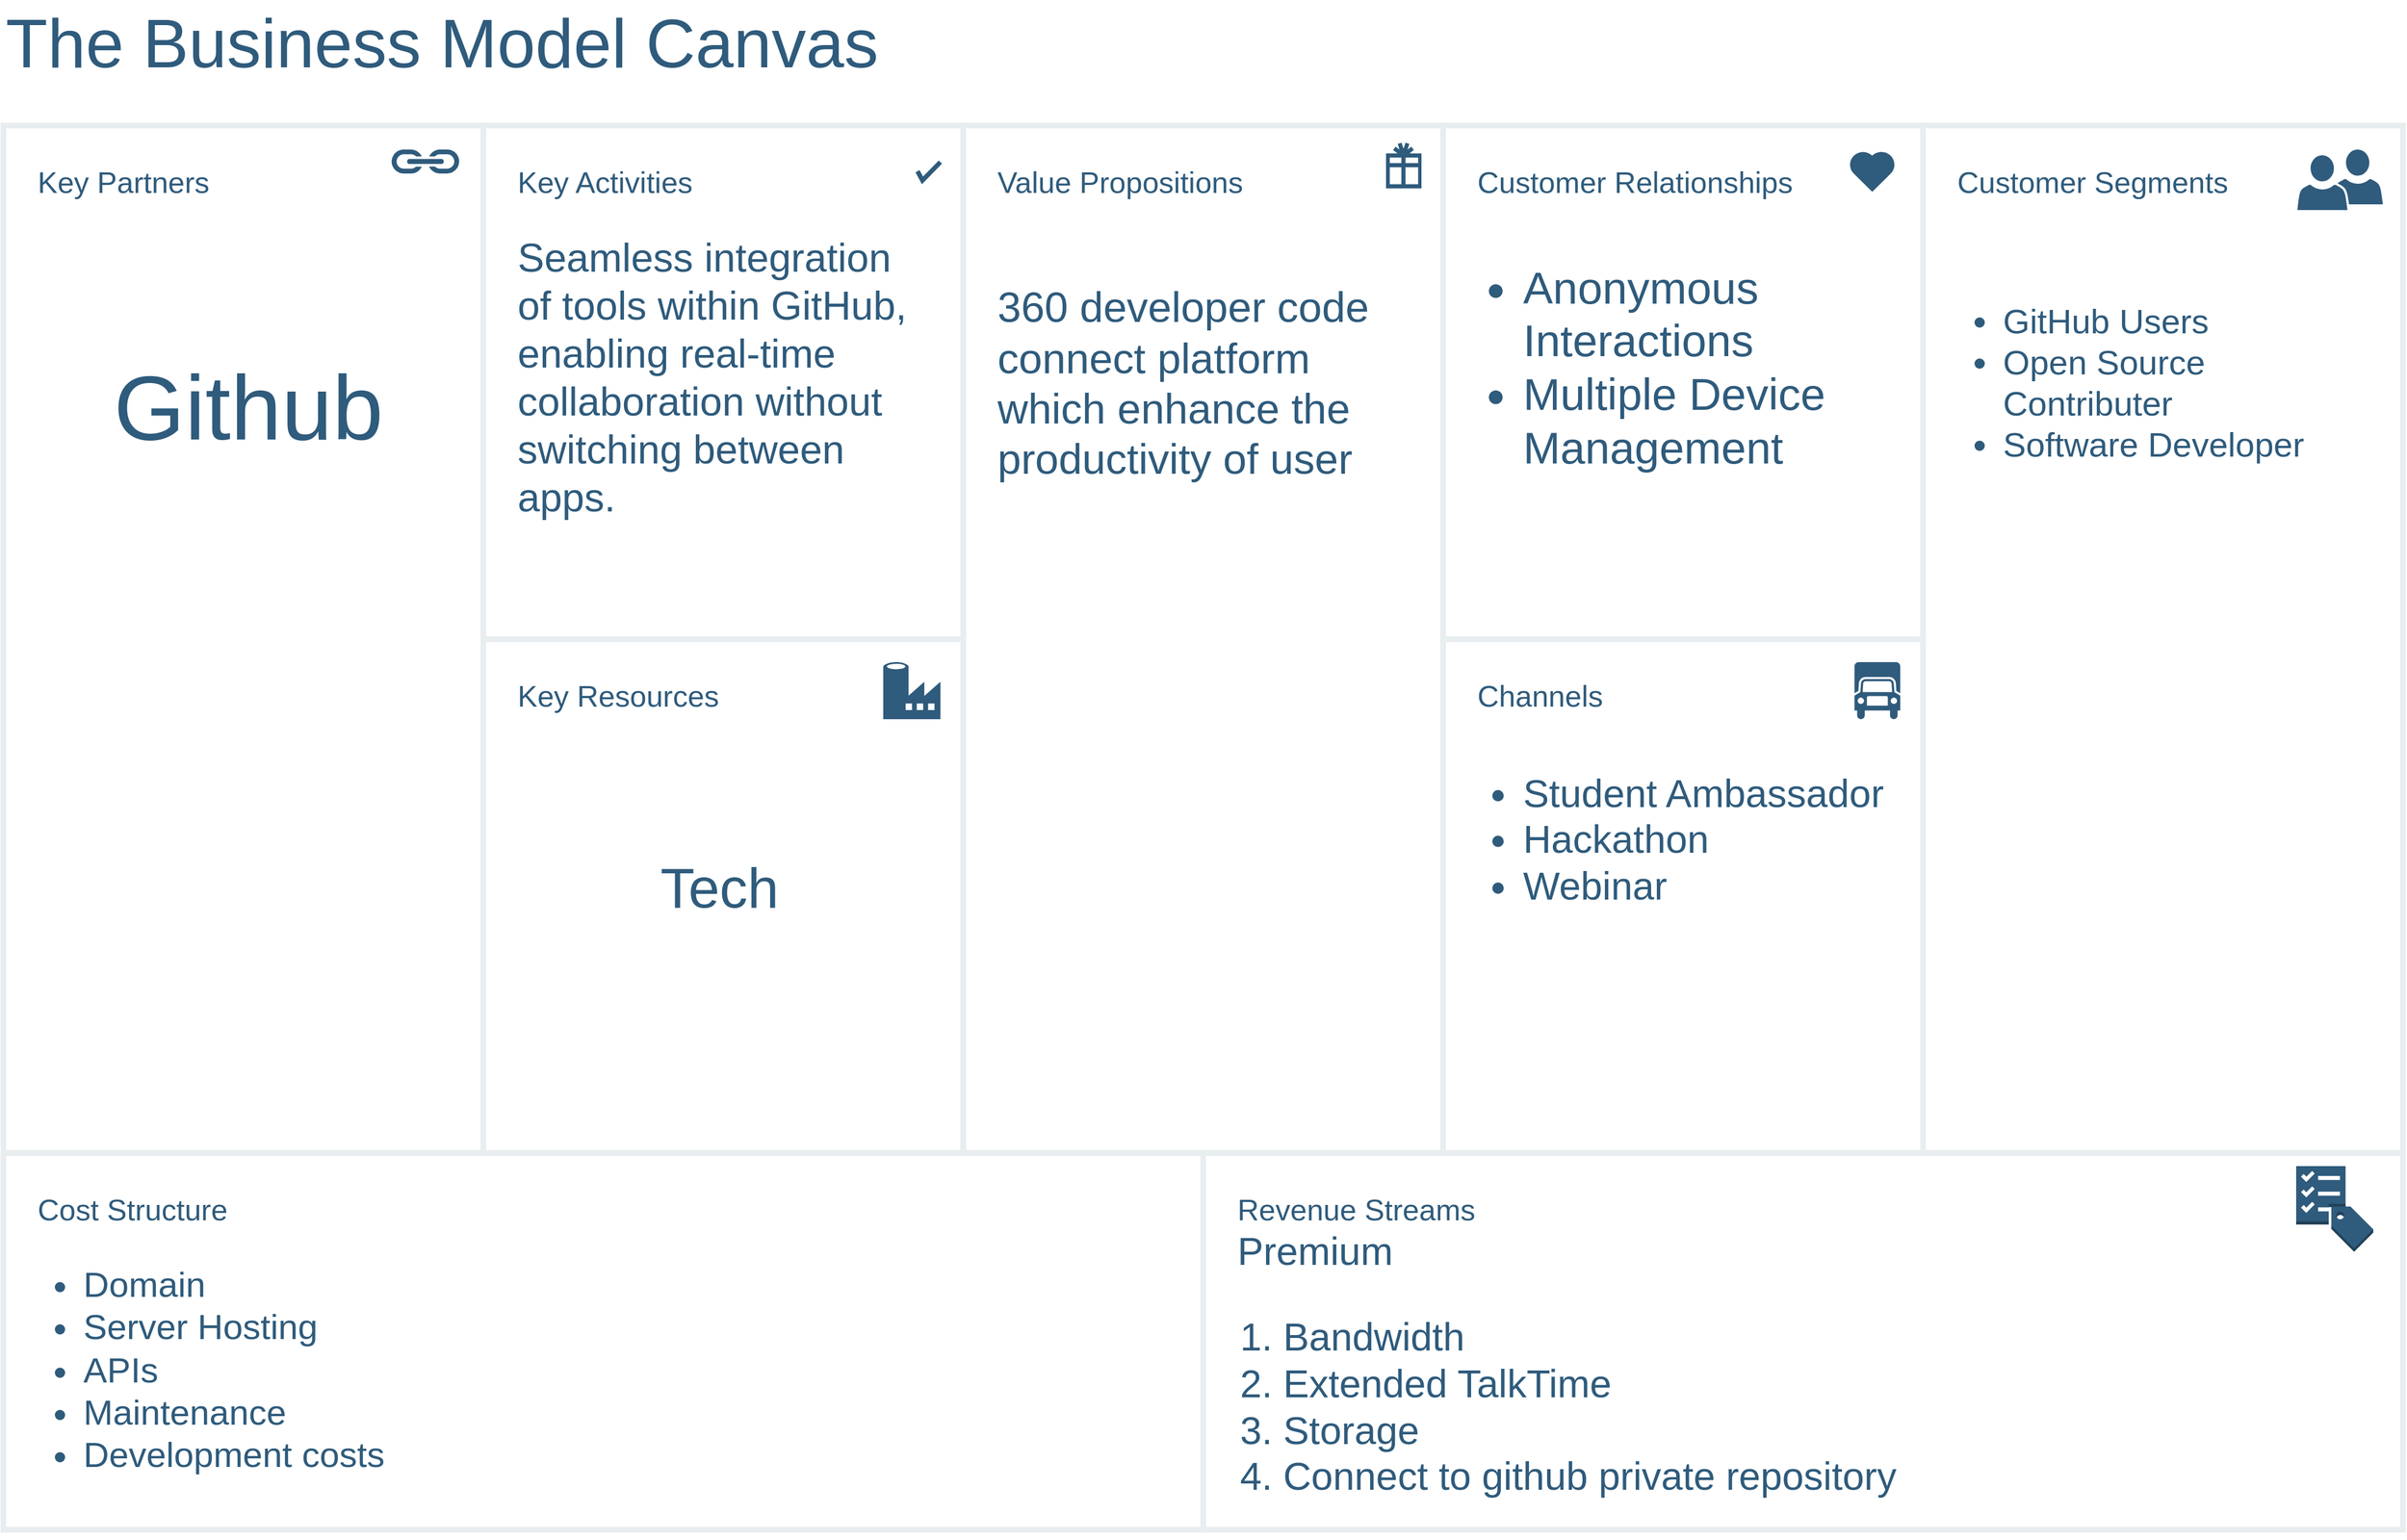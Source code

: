 <mxfile version="23.1.7" type="github">
  <diagram name="Page-1" id="p1RuVCVxmU14pc_VhnHu">
    <mxGraphModel dx="6681" dy="2088" grid="1" gridSize="10" guides="1" tooltips="1" connect="1" arrows="1" fold="1" page="1" pageScale="1" pageWidth="827" pageHeight="1169" math="0" shadow="0">
      <root>
        <mxCell id="0" />
        <mxCell id="1" parent="0" />
        <mxCell id="NQ-peuo-5sKG6vxYSsgB-1" value="&lt;div style=&quot;font-size: 26px&quot;&gt;&lt;font style=&quot;font-size: 26px&quot;&gt;Customer Relationships&lt;/font&gt;&lt;/div&gt;&lt;div&gt;&lt;br&gt;&lt;/div&gt;&lt;div&gt;&lt;div style=&quot;border-color: var(--border-color); font-size: 39px;&quot;&gt;&lt;ul&gt;&lt;li&gt;&lt;font style=&quot;border-color: var(--border-color);&quot;&gt;Anonymous&amp;nbsp; &amp;nbsp; &amp;nbsp; Interactions&lt;/font&gt;&lt;/li&gt;&lt;li&gt;Multiple Device Management&lt;/li&gt;&lt;/ul&gt;&lt;/div&gt;&lt;/div&gt;" style="rounded=0;whiteSpace=wrap;html=1;shadow=0;labelBackgroundColor=none;strokeColor=#e8edf0;strokeWidth=5;fillColor=#ffffff;fontSize=12;fontColor=#2F5B7C;align=left;verticalAlign=top;spacing=30;" parent="1" vertex="1">
          <mxGeometry x="-950" y="220" width="420" height="450" as="geometry" />
        </mxCell>
        <mxCell id="NQ-peuo-5sKG6vxYSsgB-2" value="&lt;font&gt;&lt;font style=&quot;font-size: 26px&quot;&gt;Key Partners&lt;/font&gt;&lt;br&gt;&lt;/font&gt;&lt;font style=&quot;&quot;&gt;&lt;br style=&quot;font-size: 12px&quot;&gt;&lt;div style=&quot;text-align: center; line-height: 140%;&quot;&gt;&lt;span style=&quot;background-color: initial;&quot;&gt;&lt;font style=&quot;font-size: 80px;&quot;&gt;&lt;br&gt;&lt;/font&gt;&lt;/span&gt;&lt;/div&gt;&lt;div style=&quot;text-align: center; line-height: 140%;&quot;&gt;&lt;span style=&quot;background-color: initial;&quot;&gt;&lt;font style=&quot;font-size: 80px;&quot;&gt;&lt;br&gt;&lt;/font&gt;&lt;/span&gt;&lt;/div&gt;&lt;div style=&quot;text-align: center; line-height: 140%;&quot;&gt;&lt;span style=&quot;background-color: initial;&quot;&gt;&lt;font style=&quot;font-size: 80px;&quot;&gt;&lt;br&gt;&lt;/font&gt;&lt;/span&gt;&lt;/div&gt;&lt;div style=&quot;text-align: center; line-height: 140%;&quot;&gt;&lt;span style=&quot;background-color: initial;&quot;&gt;&lt;font style=&quot;font-size: 80px;&quot;&gt;&lt;br&gt;&lt;/font&gt;&lt;/span&gt;&lt;/div&gt;&lt;div style=&quot;text-align: center; line-height: 140%;&quot;&gt;&lt;span style=&quot;background-color: initial;&quot;&gt;&lt;font style=&quot;font-size: 80px;&quot;&gt;&amp;nbsp; &amp;nbsp;Github&lt;/font&gt;&lt;/span&gt;&lt;/div&gt;&lt;/font&gt;" style="rounded=0;whiteSpace=wrap;html=1;shadow=0;labelBackgroundColor=none;strokeColor=#e8edf0;strokeWidth=5;fillColor=#ffffff;fontSize=12;fontColor=#2F5B7C;align=left;verticalAlign=top;spacing=30;" parent="1" vertex="1">
          <mxGeometry x="-2210" y="220" width="420" height="900" as="geometry" />
        </mxCell>
        <mxCell id="NQ-peuo-5sKG6vxYSsgB-3" value="&lt;font&gt;&lt;font style=&quot;font-size: 26px&quot;&gt;Key Activities&lt;/font&gt;&lt;br style=&quot;font-size: 12px&quot;&gt;&lt;/font&gt;&lt;font&gt;&lt;br&gt;&lt;br style=&quot;font-size: 12px&quot;&gt;&lt;div&gt;&lt;font style=&quot;font-size: 35px;&quot;&gt;Seamless integration of tools within GitHub, enabling real-time collaboration without switching between apps.&lt;/font&gt;&lt;br&gt;&lt;/div&gt;&lt;/font&gt;" style="rounded=0;whiteSpace=wrap;html=1;shadow=0;labelBackgroundColor=none;strokeColor=#e8edf0;strokeWidth=5;fillColor=#ffffff;fontSize=12;fontColor=#2F5B7C;align=left;verticalAlign=top;spacing=30;" parent="1" vertex="1">
          <mxGeometry x="-1790" y="220" width="420" height="450" as="geometry" />
        </mxCell>
        <mxCell id="NQ-peuo-5sKG6vxYSsgB-4" value="&lt;div&gt;&lt;font style=&quot;font-size: 26px&quot;&gt;Key Resources&lt;/font&gt;&lt;/div&gt;&lt;div&gt;&lt;br&gt;&lt;/div&gt;&lt;div style=&quot;text-align: center;&quot;&gt;&lt;font style=&quot;font-size: 45px;&quot;&gt;&lt;br&gt;&lt;/font&gt;&lt;/div&gt;&lt;div style=&quot;text-align: center;&quot;&gt;&lt;font style=&quot;font-size: 45px;&quot;&gt;&lt;br&gt;&lt;/font&gt;&lt;/div&gt;&lt;div style=&quot;text-align: center;&quot;&gt;&lt;font style=&quot;font-size: 45px;&quot;&gt;&lt;span style=&quot;white-space: pre;&quot;&gt;&#x9;&lt;/span&gt;&amp;nbsp;&amp;nbsp;&lt;/font&gt;&lt;span style=&quot;background-color: initial;&quot;&gt;&lt;font style=&quot;font-size: 49px;&quot;&gt;Tech&lt;/font&gt;&lt;/span&gt;&lt;/div&gt;" style="rounded=0;whiteSpace=wrap;html=1;shadow=0;labelBackgroundColor=none;strokeColor=#e8edf0;strokeWidth=5;fillColor=#ffffff;fontSize=12;fontColor=#2F5B7C;align=left;verticalAlign=top;spacing=30;" parent="1" vertex="1">
          <mxGeometry x="-1790" y="670" width="420" height="450" as="geometry" />
        </mxCell>
        <mxCell id="NQ-peuo-5sKG6vxYSsgB-5" value="&lt;div style=&quot;font-size: 26px&quot;&gt;&lt;font style=&quot;font-size: 26px&quot;&gt;Value Propositions&lt;/font&gt;&lt;/div&gt;&lt;div&gt;&lt;br&gt;&lt;/div&gt;&lt;div&gt;&lt;br&gt;&lt;/div&gt;&lt;div&gt;&lt;br&gt;&lt;/div&gt;&lt;div&gt;&lt;br&gt;&lt;/div&gt;&lt;div&gt;&lt;br&gt;&lt;/div&gt;&lt;div&gt;&lt;div style=&quot;border-color: var(--border-color); font-size: 37px;&quot;&gt;&lt;font style=&quot;border-color: var(--border-color);&quot;&gt;&lt;font style=&quot;border-color: var(--border-color);&quot;&gt;360 developer code connect platform which enhance the productivity of user&lt;/font&gt;&lt;br style=&quot;border-color: var(--border-color);&quot;&gt;&lt;/font&gt;&lt;/div&gt;&lt;div style=&quot;border-color: var(--border-color); font-size: 37px;&quot;&gt;&lt;br style=&quot;border-color: var(--border-color);&quot;&gt;&lt;/div&gt;&lt;/div&gt;" style="rounded=0;whiteSpace=wrap;html=1;shadow=0;labelBackgroundColor=none;strokeColor=#e8edf0;strokeWidth=5;fillColor=#ffffff;fontSize=12;fontColor=#2F5B7C;align=left;verticalAlign=top;spacing=30;" parent="1" vertex="1">
          <mxGeometry x="-1370" y="220" width="420" height="900" as="geometry" />
        </mxCell>
        <mxCell id="NQ-peuo-5sKG6vxYSsgB-6" value="&lt;div&gt;&lt;font style=&quot;font-size: 26px&quot;&gt;Customer Segments&lt;/font&gt;&lt;/div&gt;&lt;div&gt;&lt;br&gt;&lt;/div&gt;&lt;div&gt;&lt;br&gt;&lt;/div&gt;&lt;div&gt;&lt;br&gt;&lt;/div&gt;&lt;div&gt;&lt;br&gt;&lt;/div&gt;&lt;div style=&quot;font-size: 30px;&quot;&gt;&lt;p style=&quot;border-color: var(--border-color); font-size: 39px; text-indent: 0in; line-height: normal; margin: 0pt 0in; direction: ltr; unicode-bidi: embed;&quot;&gt;&lt;/p&gt;&lt;ul&gt;&lt;li&gt;GitHub Users&lt;/li&gt;&lt;li&gt;Open Source Contributer&lt;/li&gt;&lt;li&gt;Software Developer&lt;/li&gt;&lt;/ul&gt;&lt;p&gt;&lt;/p&gt;&lt;/div&gt;" style="rounded=0;whiteSpace=wrap;html=1;shadow=0;labelBackgroundColor=none;strokeColor=#e8edf0;strokeWidth=5;fillColor=#ffffff;fontSize=12;fontColor=#2F5B7C;align=left;verticalAlign=top;spacing=30;" parent="1" vertex="1">
          <mxGeometry x="-530" y="220" width="420" height="900" as="geometry" />
        </mxCell>
        <mxCell id="NQ-peuo-5sKG6vxYSsgB-7" value="&lt;div&gt;&lt;font style=&quot;font-size: 26px&quot;&gt;Channels&lt;/font&gt;&lt;/div&gt;&lt;div&gt;&lt;br&gt;&lt;/div&gt;&lt;div&gt;&lt;ul style=&quot;border-color: var(--border-color); font-size: 34px;&quot;&gt;&lt;li style=&quot;border-color: var(--border-color);&quot;&gt;Student Ambassador&lt;/li&gt;&lt;li style=&quot;border-color: var(--border-color);&quot;&gt;Hackathon&lt;br style=&quot;border-color: var(--border-color);&quot;&gt;&lt;/li&gt;&lt;li style=&quot;border-color: var(--border-color);&quot;&gt;Webinar&lt;/li&gt;&lt;/ul&gt;&lt;/div&gt;" style="rounded=0;whiteSpace=wrap;html=1;shadow=0;labelBackgroundColor=none;strokeColor=#e8edf0;strokeWidth=5;fillColor=#ffffff;fontSize=12;fontColor=#2F5B7C;align=left;verticalAlign=top;spacing=30;" parent="1" vertex="1">
          <mxGeometry x="-950" y="670" width="420" height="450" as="geometry" />
        </mxCell>
        <mxCell id="NQ-peuo-5sKG6vxYSsgB-8" value="&lt;div style=&quot;font-size: 26px&quot;&gt;&lt;font style=&quot;font-size: 26px&quot;&gt;Cost Structure&lt;/font&gt;&lt;/div&gt;&lt;div&gt;&lt;ul style=&quot;border-color: var(--border-color); font-size: 31px; text-align: justify; line-height: 37.2px;&quot;&gt;&lt;li style=&quot;border-color: var(--border-color);&quot;&gt;Domain&lt;/li&gt;&lt;li style=&quot;border-color: var(--border-color);&quot;&gt;Server Hosting&lt;/li&gt;&lt;li style=&quot;border-color: var(--border-color);&quot;&gt;APIs&lt;/li&gt;&lt;li style=&quot;border-color: var(--border-color);&quot;&gt;&lt;span style=&quot;border-color: var(--border-color); background-color: initial;&quot;&gt;Maintenance&lt;/span&gt;&lt;span style=&quot;border-color: var(--border-color); background-color: initial; letter-spacing: -0.36px; text-indent: -0.16in; color: rgb(25, 25, 25); font-family: &amp;quot;TT Norms Bold&amp;quot;;&quot;&gt;&amp;nbsp;&lt;/span&gt;&lt;/li&gt;&lt;li style=&quot;border-color: var(--border-color);&quot;&gt;&lt;span style=&quot;border-color: var(--border-color); background-color: initial;&quot;&gt;Development costs&lt;/span&gt;&lt;/li&gt;&lt;/ul&gt;&lt;/div&gt;" style="rounded=0;whiteSpace=wrap;html=1;shadow=0;labelBackgroundColor=none;strokeColor=#e8edf0;strokeWidth=5;fillColor=#ffffff;fontSize=12;fontColor=#2F5B7C;align=left;verticalAlign=top;spacing=30;" parent="1" vertex="1">
          <mxGeometry x="-2210" y="1120" width="1050" height="330" as="geometry" />
        </mxCell>
        <mxCell id="NQ-peuo-5sKG6vxYSsgB-9" value="&lt;div style=&quot;font-size: 26px&quot;&gt;&lt;font style=&quot;font-size: 26px&quot;&gt;Revenue Streams&lt;/font&gt;&lt;/div&gt;&lt;div style=&quot;font-size: 34px;&quot;&gt;&lt;span style=&quot;background-color: initial;&quot;&gt;&lt;font style=&quot;font-size: 34px;&quot;&gt;Premium&lt;/font&gt;&lt;/span&gt;&lt;/div&gt;&lt;div style=&quot;font-size: 34px;&quot;&gt;&lt;p style=&quot;border-color: var(--border-color);&quot;&gt;&lt;/p&gt;&lt;ol style=&quot;border-color: var(--border-color);&quot;&gt;&lt;li style=&quot;border-color: var(--border-color);&quot;&gt;&lt;font style=&quot;font-size: 34px;&quot;&gt;Bandwidth&lt;br style=&quot;border-color: var(--border-color);&quot;&gt;&lt;/font&gt;&lt;/li&gt;&lt;li style=&quot;border-color: var(--border-color);&quot;&gt;&lt;font style=&quot;font-size: 34px;&quot;&gt;Extended TalkTime&lt;br style=&quot;border-color: var(--border-color);&quot;&gt;&lt;/font&gt;&lt;/li&gt;&lt;li style=&quot;border-color: var(--border-color);&quot;&gt;&lt;font style=&quot;font-size: 34px;&quot;&gt;Storage&lt;/font&gt;&lt;/li&gt;&lt;li style=&quot;border-color: var(--border-color);&quot;&gt;&lt;font style=&quot;font-size: 34px;&quot;&gt;Connect to github private repository&lt;/font&gt;&lt;/li&gt;&lt;/ol&gt;&lt;/div&gt;" style="rounded=0;whiteSpace=wrap;html=1;shadow=0;labelBackgroundColor=none;strokeColor=#e8edf0;strokeWidth=5;fillColor=#ffffff;fontSize=12;fontColor=#2F5B7C;align=left;verticalAlign=top;spacing=30;" parent="1" vertex="1">
          <mxGeometry x="-1160" y="1120" width="1050" height="330" as="geometry" />
        </mxCell>
        <mxCell id="NQ-peuo-5sKG6vxYSsgB-10" value="The Business Model Canvas&lt;br&gt;" style="text;html=1;resizable=0;points=[];autosize=1;align=left;verticalAlign=top;spacingTop=-4;fontSize=60;fontColor=#2F5B7C;" parent="1" vertex="1">
          <mxGeometry x="-2210" y="110" width="780" height="70" as="geometry" />
        </mxCell>
        <mxCell id="NQ-peuo-5sKG6vxYSsgB-11" value="" style="html=1;verticalLabelPosition=bottom;labelBackgroundColor=#ffffff;verticalAlign=top;shadow=0;dashed=0;strokeWidth=4;shape=mxgraph.ios7.misc.check;strokeColor=#2F5B7C;fillColor=#ffffff;gradientColor=none;fontSize=12;fontColor=#2F5B7C;align=left;" parent="1" vertex="1">
          <mxGeometry x="-1410" y="252" width="20" height="16" as="geometry" />
        </mxCell>
        <mxCell id="NQ-peuo-5sKG6vxYSsgB-12" value="" style="shape=mxgraph.signs.travel.present;html=1;fillColor=#2F5B7C;strokeColor=none;verticalLabelPosition=bottom;verticalAlign=top;align=center;shadow=0;labelBackgroundColor=none;fontSize=12;fontColor=#2F5B7C;" parent="1" vertex="1">
          <mxGeometry x="-1000" y="235" width="31" height="40" as="geometry" />
        </mxCell>
        <mxCell id="NQ-peuo-5sKG6vxYSsgB-13" value="" style="html=1;verticalLabelPosition=bottom;labelBackgroundColor=#ffffff;verticalAlign=top;strokeWidth=3;strokeColor=none;fillColor=#2F5B7C;shadow=0;dashed=0;shape=mxgraph.ios7.icons.heart;fontSize=12;fontColor=#2F5B7C;align=left;" parent="1" vertex="1">
          <mxGeometry x="-595.0" y="242" width="41" height="36" as="geometry" />
        </mxCell>
        <mxCell id="NQ-peuo-5sKG6vxYSsgB-14" value="" style="shadow=0;dashed=0;html=1;strokeColor=none;labelPosition=center;verticalLabelPosition=bottom;verticalAlign=top;shape=mxgraph.mscae.cloud.data_factory;fillColor=#2F5B7C;labelBackgroundColor=none;fontSize=10;fontColor=#2F5B7C;align=left;" parent="1" vertex="1">
          <mxGeometry x="-1440" y="690" width="50" height="50" as="geometry" />
        </mxCell>
        <mxCell id="NQ-peuo-5sKG6vxYSsgB-15" value="" style="shape=mxgraph.signs.transportation.truck_6;html=1;fillColor=#2F5B7C;strokeColor=none;verticalLabelPosition=bottom;verticalAlign=top;align=center;shadow=0;labelBackgroundColor=none;fontSize=10;fontColor=#2F5B7C;aspect=fixed;" parent="1" vertex="1">
          <mxGeometry x="-590" y="690" width="40" height="50" as="geometry" />
        </mxCell>
        <mxCell id="NQ-peuo-5sKG6vxYSsgB-16" value="" style="shape=image;html=1;verticalAlign=top;verticalLabelPosition=bottom;labelBackgroundColor=#ffffff;imageAspect=0;aspect=fixed;image=https://cdn4.iconfinder.com/data/icons/evil-icons-user-interface/64/price-128.png;shadow=0;strokeColor=#e8edf0;strokeWidth=3;fillColor=#2F5B7C;gradientColor=none;fontSize=10;fontColor=#2F5B7C;align=left;" parent="1" vertex="1">
          <mxGeometry x="-1226" y="1140" width="58" height="58" as="geometry" />
        </mxCell>
        <mxCell id="NQ-peuo-5sKG6vxYSsgB-17" value="" style="dashed=0;html=1;shape=mxgraph.aws3.checklist_cost;fillColor=#2F5B7C;gradientColor=none;shadow=0;labelBackgroundColor=none;strokeColor=none;strokeWidth=3;fontSize=10;fontColor=#2F5B7C;align=left;" parent="1" vertex="1">
          <mxGeometry x="-203.5" y="1131.5" width="67.5" height="75" as="geometry" />
        </mxCell>
        <mxCell id="NQ-peuo-5sKG6vxYSsgB-18" value="" style="shadow=0;dashed=0;html=1;strokeColor=none;fillColor=#2F5B7C;labelPosition=center;verticalLabelPosition=bottom;verticalAlign=top;outlineConnect=0;shape=mxgraph.office.concepts.link;labelBackgroundColor=none;fontSize=10;fontColor=#000000;align=left;" parent="1" vertex="1">
          <mxGeometry x="-1871" y="241" width="61" height="21" as="geometry" />
        </mxCell>
        <mxCell id="NQ-peuo-5sKG6vxYSsgB-19" value="" style="group" parent="1" vertex="1" connectable="0">
          <mxGeometry x="-203.5" y="245" width="69" height="50" as="geometry" />
        </mxCell>
        <mxCell id="NQ-peuo-5sKG6vxYSsgB-20" value="" style="shadow=0;dashed=0;html=1;strokeColor=#FFFFFF;labelPosition=center;verticalLabelPosition=bottom;verticalAlign=top;outlineConnect=0;shape=mxgraph.office.users.user;fillColor=#2F5B7C;labelBackgroundColor=none;fontSize=10;fontColor=#000000;align=left;strokeWidth=2;" parent="NQ-peuo-5sKG6vxYSsgB-19" vertex="1">
          <mxGeometry x="31" y="-5" width="46" height="50" as="geometry" />
        </mxCell>
        <mxCell id="NQ-peuo-5sKG6vxYSsgB-21" value="" style="shadow=0;dashed=0;html=1;strokeColor=#FFFFFF;labelPosition=center;verticalLabelPosition=bottom;verticalAlign=top;outlineConnect=0;shape=mxgraph.office.users.user;fillColor=#2F5B7C;labelBackgroundColor=none;fontSize=10;fontColor=#000000;align=left;strokeWidth=2;" parent="NQ-peuo-5sKG6vxYSsgB-19" vertex="1">
          <mxGeometry width="46" height="50" as="geometry" />
        </mxCell>
      </root>
    </mxGraphModel>
  </diagram>
</mxfile>
